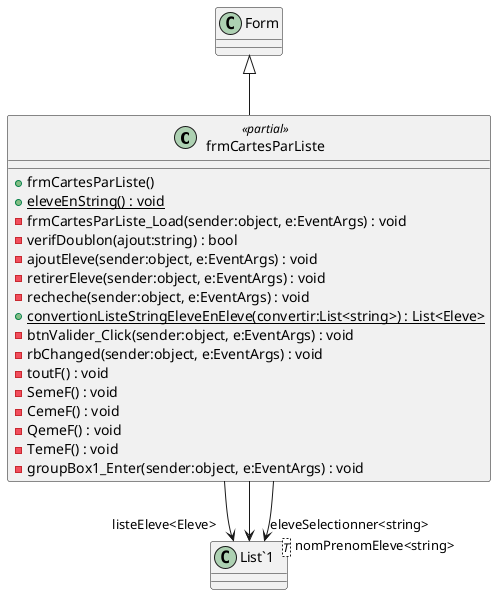 @startuml
class frmCartesParListe <<partial>> {
    + frmCartesParListe()
    + {static} eleveEnString() : void
    - frmCartesParListe_Load(sender:object, e:EventArgs) : void
    - verifDoublon(ajout:string) : bool
    - ajoutEleve(sender:object, e:EventArgs) : void
    - retirerEleve(sender:object, e:EventArgs) : void
    - recheche(sender:object, e:EventArgs) : void
    + {static} convertionListeStringEleveEnEleve(convertir:List<string>) : List<Eleve>
    - btnValider_Click(sender:object, e:EventArgs) : void
    - rbChanged(sender:object, e:EventArgs) : void
    - toutF() : void
    - SemeF() : void
    - CemeF() : void
    - QemeF() : void
    - TemeF() : void
    - groupBox1_Enter(sender:object, e:EventArgs) : void
}
class "List`1"<T> {
}
Form <|-- frmCartesParListe
frmCartesParListe --> "listeEleve<Eleve>" "List`1"
frmCartesParListe --> "eleveSelectionner<string>" "List`1"
frmCartesParListe --> "nomPrenomEleve<string>" "List`1"
@enduml
